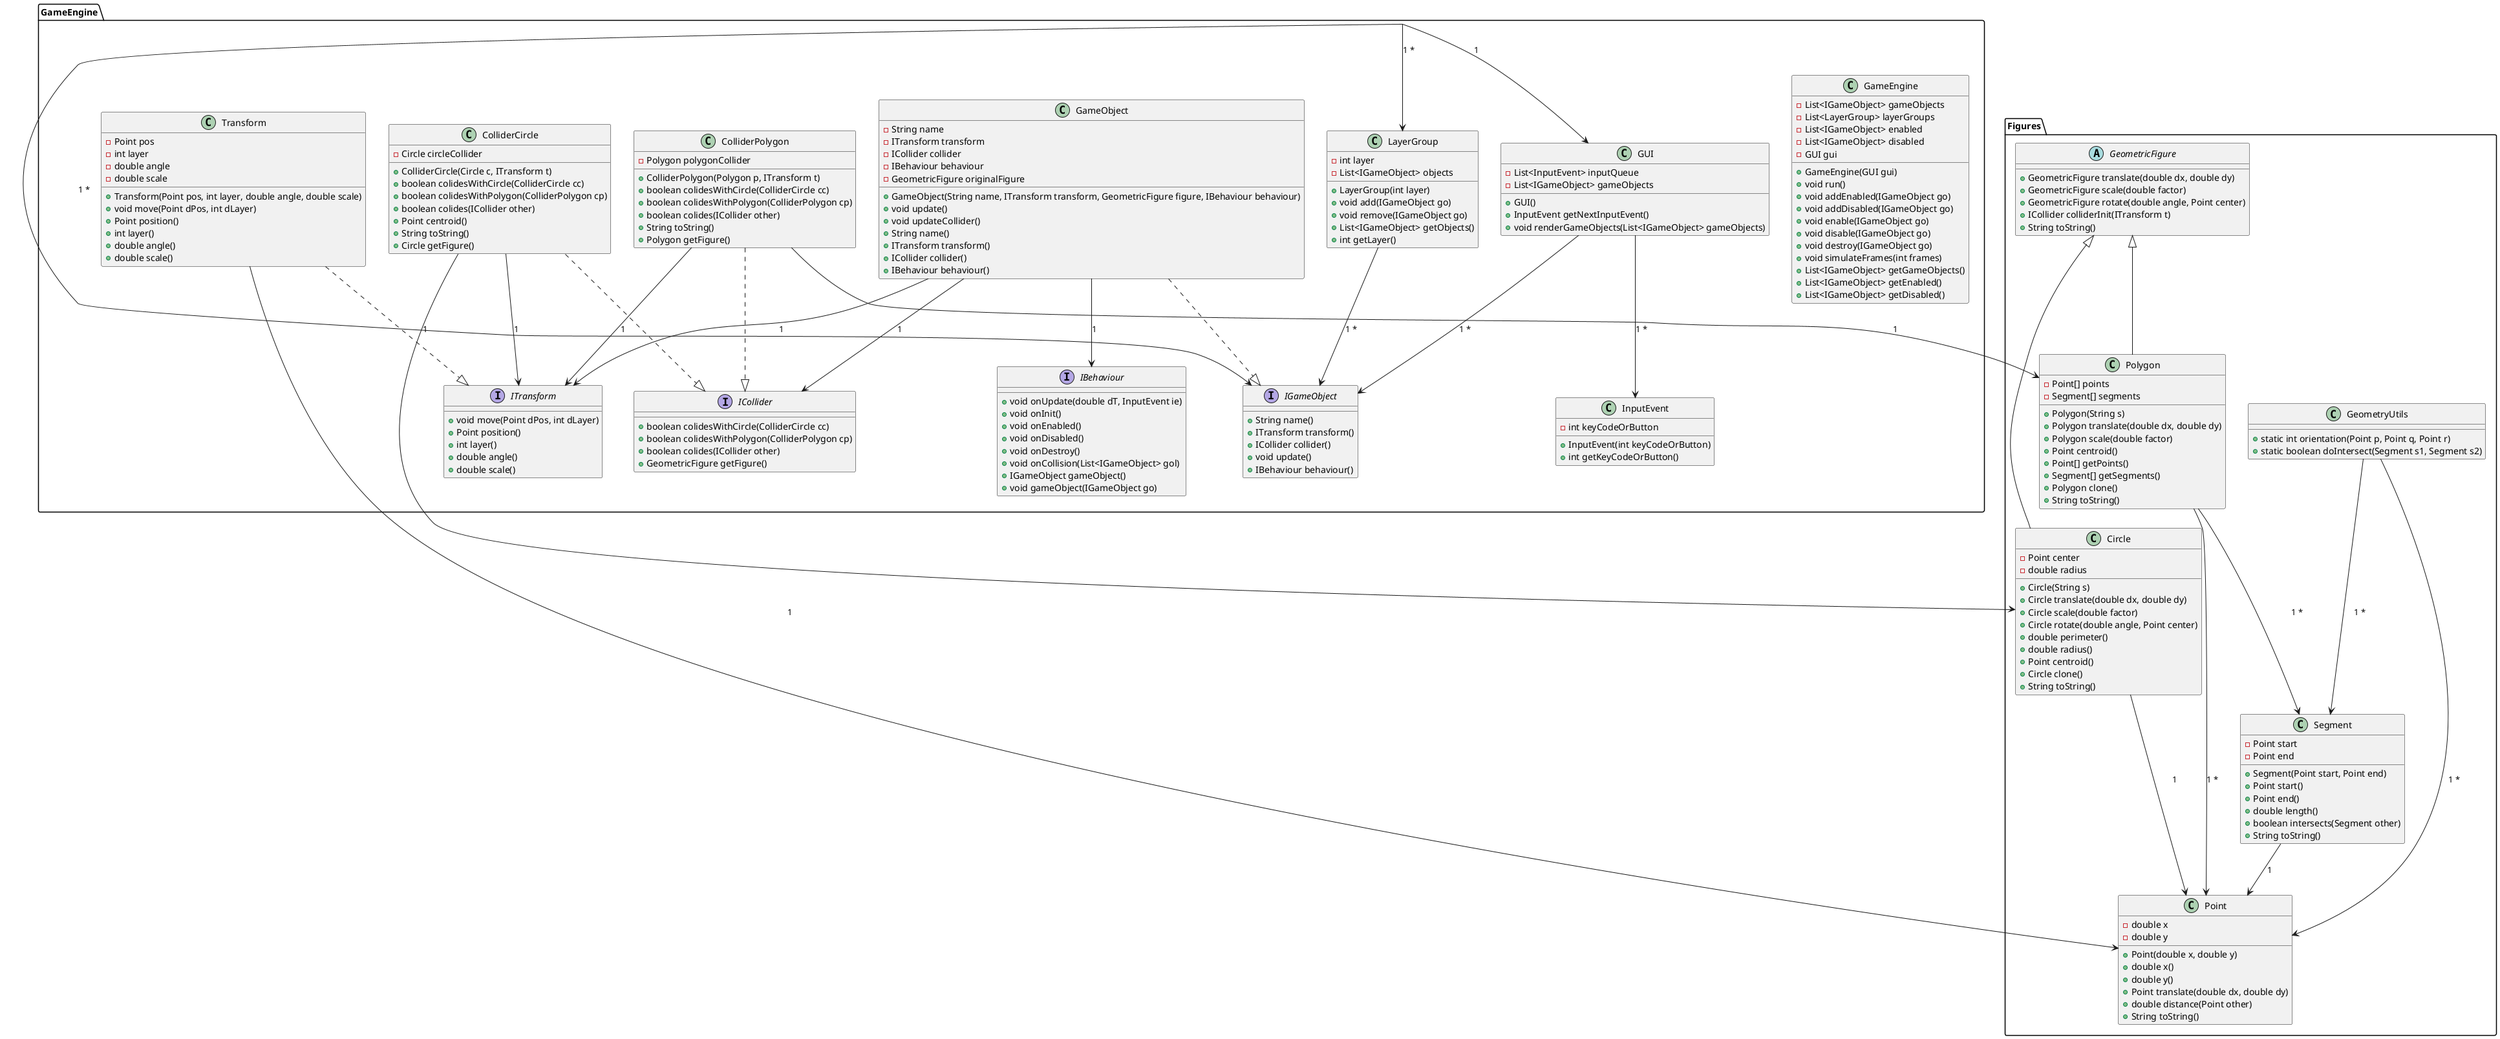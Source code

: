 @startuml
' Definir estilos para interfaces e classes abstratas
skinparam class {
    BackgroundColor<<interface>> LightBlue
    BackgroundColor<<abstract>> LightGray
}

' Pacote GameEngine
package GameEngine {

    ' Interfaces
    interface IGameObject {
        + String name()
        + ITransform transform()
        + ICollider collider()
        + void update()
        + IBehaviour behaviour()
    }

    interface IBehaviour {
        + void onUpdate(double dT, InputEvent ie)
        + void onInit()
        + void onEnabled()
        + void onDisabled()
        + void onDestroy()
        + void onCollision(List<IGameObject> gol)
        + IGameObject gameObject()
        + void gameObject(IGameObject go)
    }

    interface ICollider {
        + boolean colidesWithCircle(ColliderCircle cc)
        + boolean colidesWithPolygon(ColliderPolygon cp)
        + boolean colides(ICollider other)
        + GeometricFigure getFigure()
    }

    interface ITransform {
        + void move(Point dPos, int dLayer)
        + Point position()
        + int layer()
        + double angle()
        + double scale()
    }

    ' Classes concretas
    class GameEngine {
        - List<IGameObject> gameObjects
        - List<LayerGroup> layerGroups
        - List<IGameObject> enabled
        - List<IGameObject> disabled
        - GUI gui

        + GameEngine(GUI gui)
        + void run()
        + void addEnabled(IGameObject go)
        + void addDisabled(IGameObject go)
        + void enable(IGameObject go)
        + void disable(IGameObject go)
        + void destroy(IGameObject go)
        + void simulateFrames(int frames)
        + List<IGameObject> getGameObjects()
        + List<IGameObject> getEnabled()
        + List<IGameObject> getDisabled()
    }

    class GameObject {
        - String name
        - ITransform transform
        - ICollider collider
        - IBehaviour behaviour
        - GeometricFigure originalFigure

        + GameObject(String name, ITransform transform, GeometricFigure figure, IBehaviour behaviour)
        + void update()
        + void updateCollider()
        + String name()
        + ITransform transform()
        + ICollider collider()
        + IBehaviour behaviour()
    }

    class GUI {
        - List<InputEvent> inputQueue
        - List<IGameObject> gameObjects

        + GUI()
        + InputEvent getNextInputEvent()
        + void renderGameObjects(List<IGameObject> gameObjects)
    }

    class LayerGroup {
        - int layer
        - List<IGameObject> objects

        + LayerGroup(int layer)
        + void add(IGameObject go)
        + void remove(IGameObject go)
        + List<IGameObject> getObjects()
        + int getLayer()
    }

    class Transform {
        - Point pos
        - int layer
        - double angle
        - double scale

        + Transform(Point pos, int layer, double angle, double scale)
        + void move(Point dPos, int dLayer)
        + Point position()
        + int layer()
        + double angle()
        + double scale()
    }

    class ColliderCircle {
        - Circle circleCollider

        + ColliderCircle(Circle c, ITransform t)
        + boolean colidesWithCircle(ColliderCircle cc)
        + boolean colidesWithPolygon(ColliderPolygon cp)
        + boolean colides(ICollider other)
        + Point centroid()
        + String toString()
        + Circle getFigure()
    }

    class ColliderPolygon {
        - Polygon polygonCollider

        + ColliderPolygon(Polygon p, ITransform t)
        + boolean colidesWithCircle(ColliderCircle cc)
        + boolean colidesWithPolygon(ColliderPolygon cp)
        + boolean colides(ICollider other)
        + String toString()
        + Polygon getFigure()
    }

    class InputEvent {
        - int keyCodeOrButton

        + InputEvent(int keyCodeOrButton)
        + int getKeyCodeOrButton()
    }
}

' Pacote Figures
package Figures {

    ' Classe abstrata GeometricFigure
    abstract class GeometricFigure {
        + GeometricFigure translate(double dx, double dy)
        + GeometricFigure scale(double factor)
        + GeometricFigure rotate(double angle, Point center)
        + ICollider colliderInit(ITransform t)
        + String toString()
    }

    ' Classe Point
    class Point {
        - double x
        - double y

        + Point(double x, double y)
        + double x()
        + double y()
        + Point translate(double dx, double dy)
        + double distance(Point other)
        + String toString()
    }

    ' Classe Circle
    class Circle extends GeometricFigure {
        - Point center
        - double radius

        + Circle(String s)
        + Circle translate(double dx, double dy)
        + Circle scale(double factor)
        + Circle rotate(double angle, Point center)
        + double perimeter()
        + double radius()
        + Point centroid()
        + Circle clone()
        + String toString()
    }

    ' Classe Polygon
    class Polygon extends GeometricFigure {
        - Point[] points
        - Segment[] segments

        + Polygon(String s)
        + Polygon translate(double dx, double dy)
        + Polygon scale(double factor)
        + Point centroid()
        + Point[] getPoints()
        + Segment[] getSegments()
        + Polygon clone()
        + String toString()
    }

    ' Classe Segment
    class Segment {
        - Point start
        - Point end

        + Segment(Point start, Point end)
        + Point start()
        + Point end()
        + double length()
        + boolean intersects(Segment other)
        + String toString()
    }

    ' Classe GeometryUtils
    class GeometryUtils {
        + static int orientation(Point p, Point q, Point r)
        + static boolean doIntersect(Segment s1, Segment s2)
    }
}

' Relações entre os pacotes

' Relações entre as classes
GameEngine --> GUI : "1"
GameEngine --> LayerGroup : "1 *"
GameEngine --> IGameObject : "1 *"
GameObject --> ITransform : "1"
GameObject --> ICollider : "1"
GameObject --> IBehaviour : "1"
LayerGroup --> IGameObject : "1 *"
ColliderCircle --> ITransform : "1"
ColliderCircle --> Circle : "1"
ColliderPolygon --> ITransform : "1"
ColliderPolygon --> Polygon : "1"
GUI --> InputEvent : "1 *"
GUI --> IGameObject : "1 *"
Transform --> Point : "1"

' Interfaces implementadas
GameObject ..|> IGameObject
Transform ..|> ITransform
ColliderCircle ..|> ICollider
ColliderPolygon ..|> ICollider

Circle --> Point : "1"
Polygon --> Point : "1 *"
Polygon --> Segment : "1 *"
Segment --> Point : "1"
GeometryUtils --> Point : "1 *"
GeometryUtils --> Segment : "1 *"



@enduml